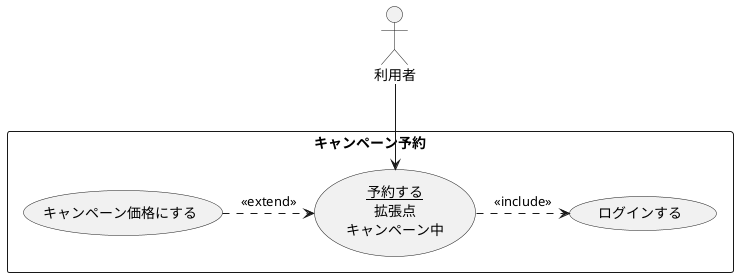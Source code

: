 @startuml ユースケース図
actor 利用者
rectangle キャンペーン予約{
usecase ログインする
usecase キャンペーン価格にする
usecase (<u>予約する</u>\n拡張点\nキャンペーン中) as yoyaku
}
利用者-->yoyaku
yoyaku.>ログインする:<<include>>
キャンペーン価格にする.>yoyaku:<<extend>>
@enduml